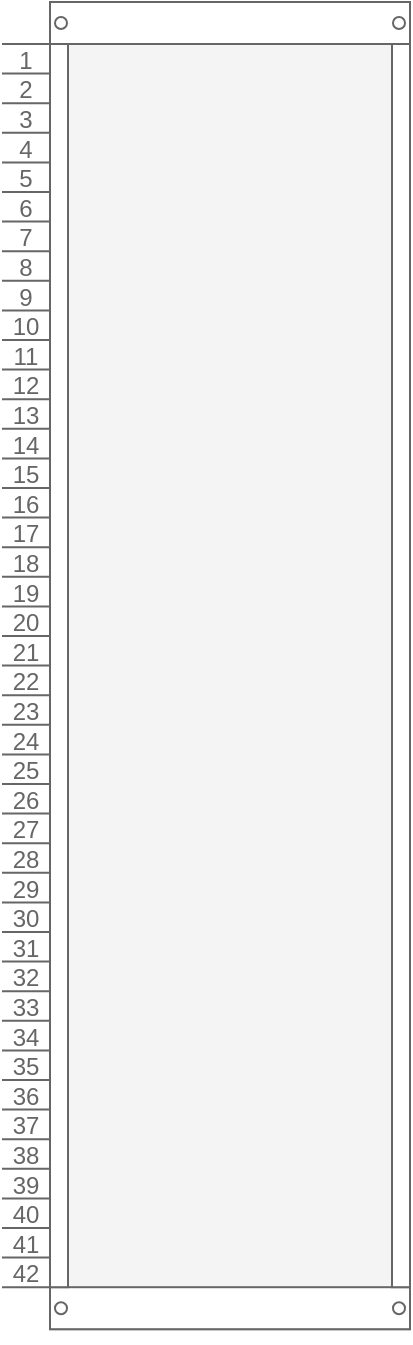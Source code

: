 <mxfile version="24.4.0" type="github">
  <diagram name="Página-1" id="kXPVxVcuo8y7aw5kV4ye">
    <mxGraphModel dx="1039" dy="791" grid="1" gridSize="10" guides="1" tooltips="1" connect="1" arrows="1" fold="1" page="1" pageScale="1" pageWidth="1100" pageHeight="850" math="0" shadow="0">
      <root>
        <mxCell id="0" />
        <mxCell id="1" parent="0" />
        <mxCell id="F5mJhJkMsAJUhBa3Pyiu-1" value="" style="strokeColor=#666666;html=1;verticalLabelPosition=bottom;labelBackgroundColor=#ffffff;verticalAlign=top;outlineConnect=0;shadow=0;dashed=0;shape=mxgraph.rackGeneral.rackCabinet3;fillColor2=#f4f4f4;container=1;collapsible=0;childLayout=rack;allowGaps=1;marginLeft=33;marginRight=9;marginTop=21;marginBottom=22;textColor=#666666;numDisp=ascend;" vertex="1" parent="1">
          <mxGeometry x="40" y="40" width="204" height="670" as="geometry" />
        </mxCell>
      </root>
    </mxGraphModel>
  </diagram>
</mxfile>
